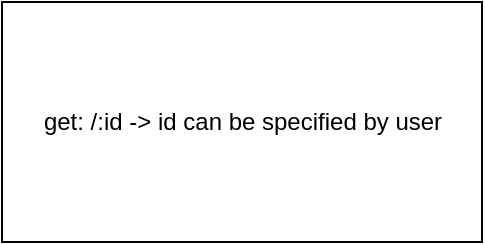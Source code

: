 <mxfile>
    <diagram id="yUnuy28avUjIHGQhfZdx" name="Page-1">
        <mxGraphModel dx="518" dy="381" grid="1" gridSize="10" guides="1" tooltips="1" connect="1" arrows="1" fold="1" page="1" pageScale="1" pageWidth="1600" pageHeight="1200" math="0" shadow="0">
            <root>
                <mxCell id="0"/>
                <mxCell id="1" parent="0"/>
                <mxCell id="2" value="" style="rounded=0;whiteSpace=wrap;html=1;" vertex="1" parent="1">
                    <mxGeometry x="480" y="360" width="240" height="120" as="geometry"/>
                </mxCell>
                <mxCell id="3" value="get: /:id -&amp;gt; id can be specified by user" style="text;html=1;resizable=0;autosize=1;align=center;verticalAlign=middle;points=[];fillColor=none;strokeColor=none;rounded=0;" vertex="1" parent="1">
                    <mxGeometry x="495" y="410" width="210" height="20" as="geometry"/>
                </mxCell>
            </root>
        </mxGraphModel>
    </diagram>
</mxfile>